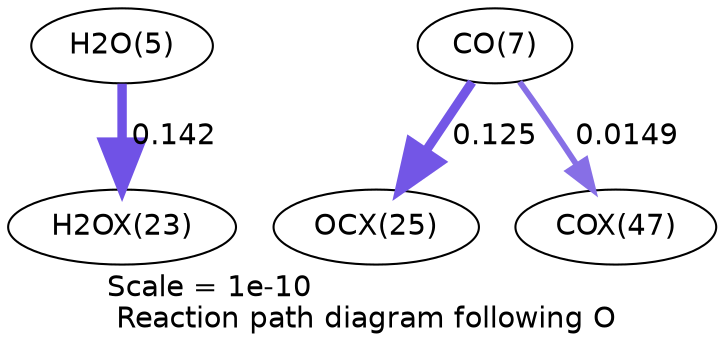 digraph reaction_paths {
center=1;
s7 -> s26[fontname="Helvetica", penwidth=4.53, arrowsize=2.26, color="0.7, 0.642, 0.9"
, label=" 0.142"];
s9 -> s28[fontname="Helvetica", penwidth=4.43, arrowsize=2.22, color="0.7, 0.625, 0.9"
, label=" 0.125"];
s9 -> s34[fontname="Helvetica", penwidth=2.82, arrowsize=1.41, color="0.7, 0.515, 0.9"
, label=" 0.0149"];
s7 [ fontname="Helvetica", label="H2O(5)"];
s9 [ fontname="Helvetica", label="CO(7)"];
s26 [ fontname="Helvetica", label="H2OX(23)"];
s28 [ fontname="Helvetica", label="OCX(25)"];
s34 [ fontname="Helvetica", label="COX(47)"];
 label = "Scale = 1e-10\l Reaction path diagram following O";
 fontname = "Helvetica";
}
